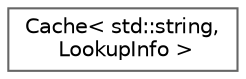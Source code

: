 digraph "Graphical Class Hierarchy"
{
 // INTERACTIVE_SVG=YES
 // LATEX_PDF_SIZE
  bgcolor="transparent";
  edge [fontname=Helvetica,fontsize=10,labelfontname=Helvetica,labelfontsize=10];
  node [fontname=Helvetica,fontsize=10,shape=box,height=0.2,width=0.4];
  rankdir="LR";
  Node0 [label="Cache\< std::string,\l LookupInfo \>",height=0.2,width=0.4,color="grey40", fillcolor="white", style="filled",URL="$dc/d67/class_cache.html",tooltip=" "];
}
